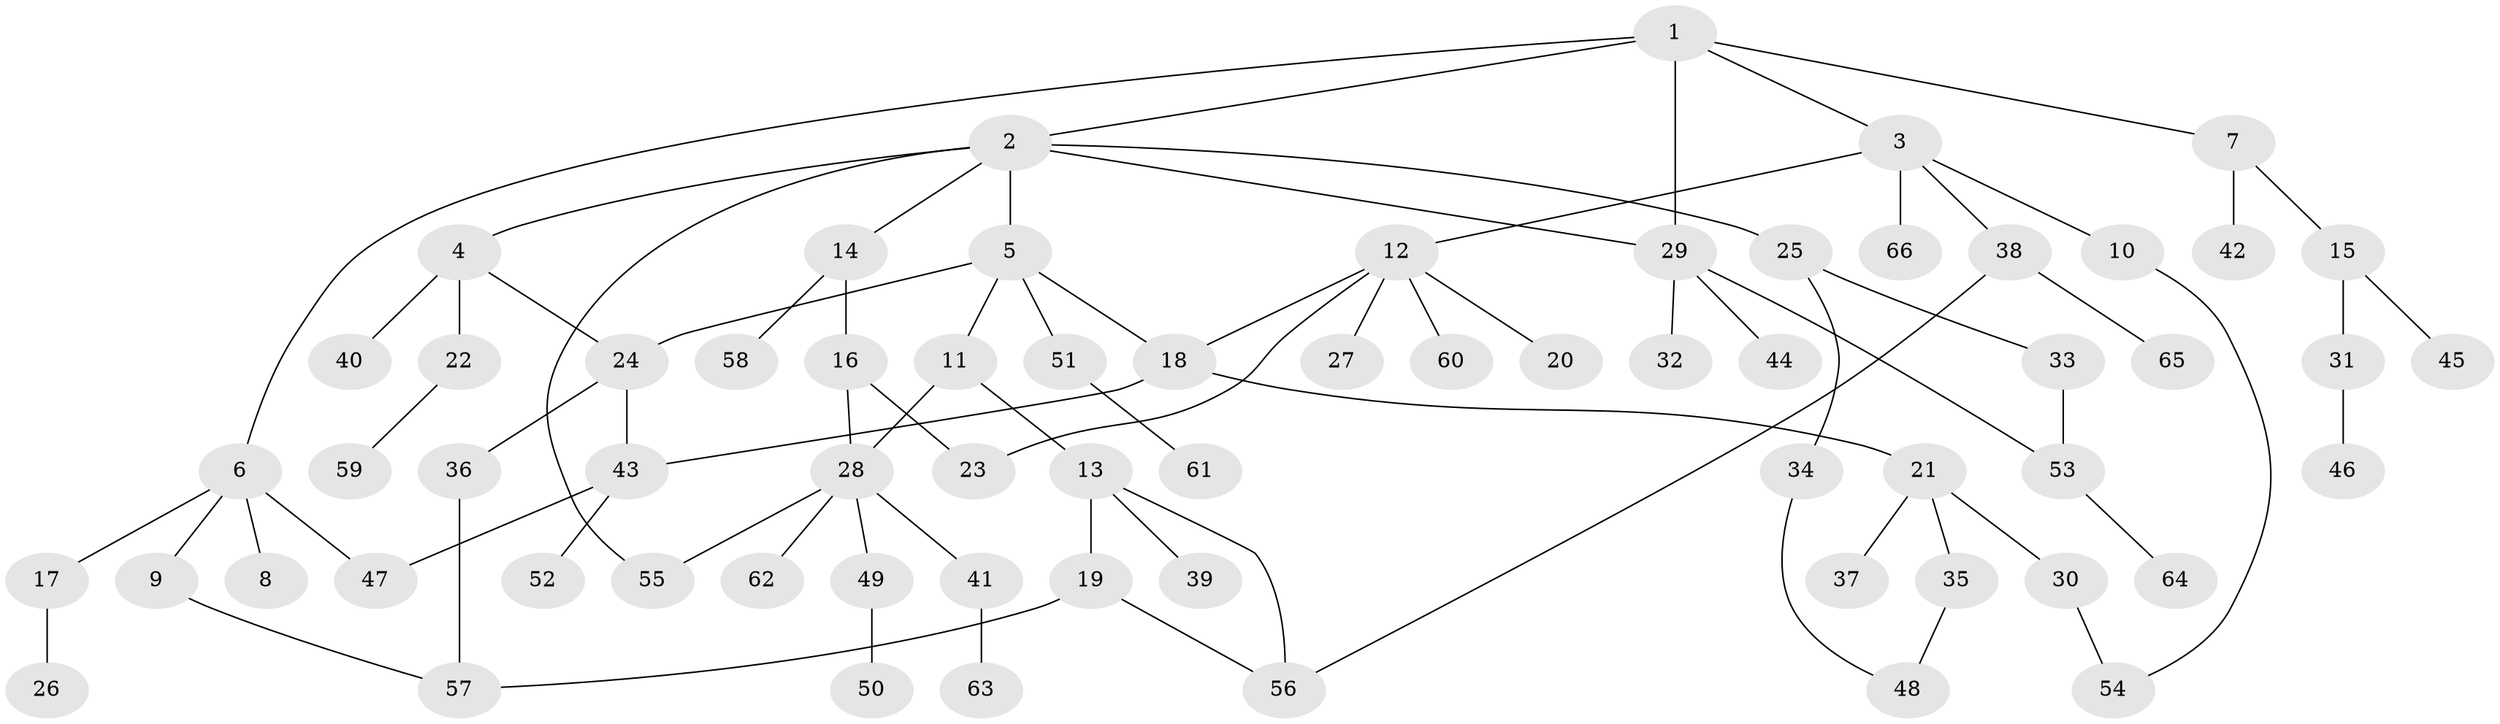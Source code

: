 // Generated by graph-tools (version 1.1) at 2025/01/03/09/25 03:01:09]
// undirected, 66 vertices, 80 edges
graph export_dot {
graph [start="1"]
  node [color=gray90,style=filled];
  1;
  2;
  3;
  4;
  5;
  6;
  7;
  8;
  9;
  10;
  11;
  12;
  13;
  14;
  15;
  16;
  17;
  18;
  19;
  20;
  21;
  22;
  23;
  24;
  25;
  26;
  27;
  28;
  29;
  30;
  31;
  32;
  33;
  34;
  35;
  36;
  37;
  38;
  39;
  40;
  41;
  42;
  43;
  44;
  45;
  46;
  47;
  48;
  49;
  50;
  51;
  52;
  53;
  54;
  55;
  56;
  57;
  58;
  59;
  60;
  61;
  62;
  63;
  64;
  65;
  66;
  1 -- 2;
  1 -- 3;
  1 -- 6;
  1 -- 7;
  1 -- 29;
  2 -- 4;
  2 -- 5;
  2 -- 14;
  2 -- 25;
  2 -- 55;
  2 -- 29;
  3 -- 10;
  3 -- 12;
  3 -- 38;
  3 -- 66;
  4 -- 22;
  4 -- 24;
  4 -- 40;
  5 -- 11;
  5 -- 18;
  5 -- 51;
  5 -- 24;
  6 -- 8;
  6 -- 9;
  6 -- 17;
  6 -- 47;
  7 -- 15;
  7 -- 42;
  9 -- 57;
  10 -- 54;
  11 -- 13;
  11 -- 28;
  12 -- 20;
  12 -- 23;
  12 -- 27;
  12 -- 60;
  12 -- 18;
  13 -- 19;
  13 -- 39;
  13 -- 56;
  14 -- 16;
  14 -- 58;
  15 -- 31;
  15 -- 45;
  16 -- 28;
  16 -- 23;
  17 -- 26;
  18 -- 21;
  18 -- 43;
  19 -- 57;
  19 -- 56;
  21 -- 30;
  21 -- 35;
  21 -- 37;
  22 -- 59;
  24 -- 36;
  24 -- 43;
  25 -- 33;
  25 -- 34;
  28 -- 41;
  28 -- 49;
  28 -- 62;
  28 -- 55;
  29 -- 32;
  29 -- 44;
  29 -- 53;
  30 -- 54;
  31 -- 46;
  33 -- 53;
  34 -- 48;
  35 -- 48;
  36 -- 57;
  38 -- 56;
  38 -- 65;
  41 -- 63;
  43 -- 47;
  43 -- 52;
  49 -- 50;
  51 -- 61;
  53 -- 64;
}
